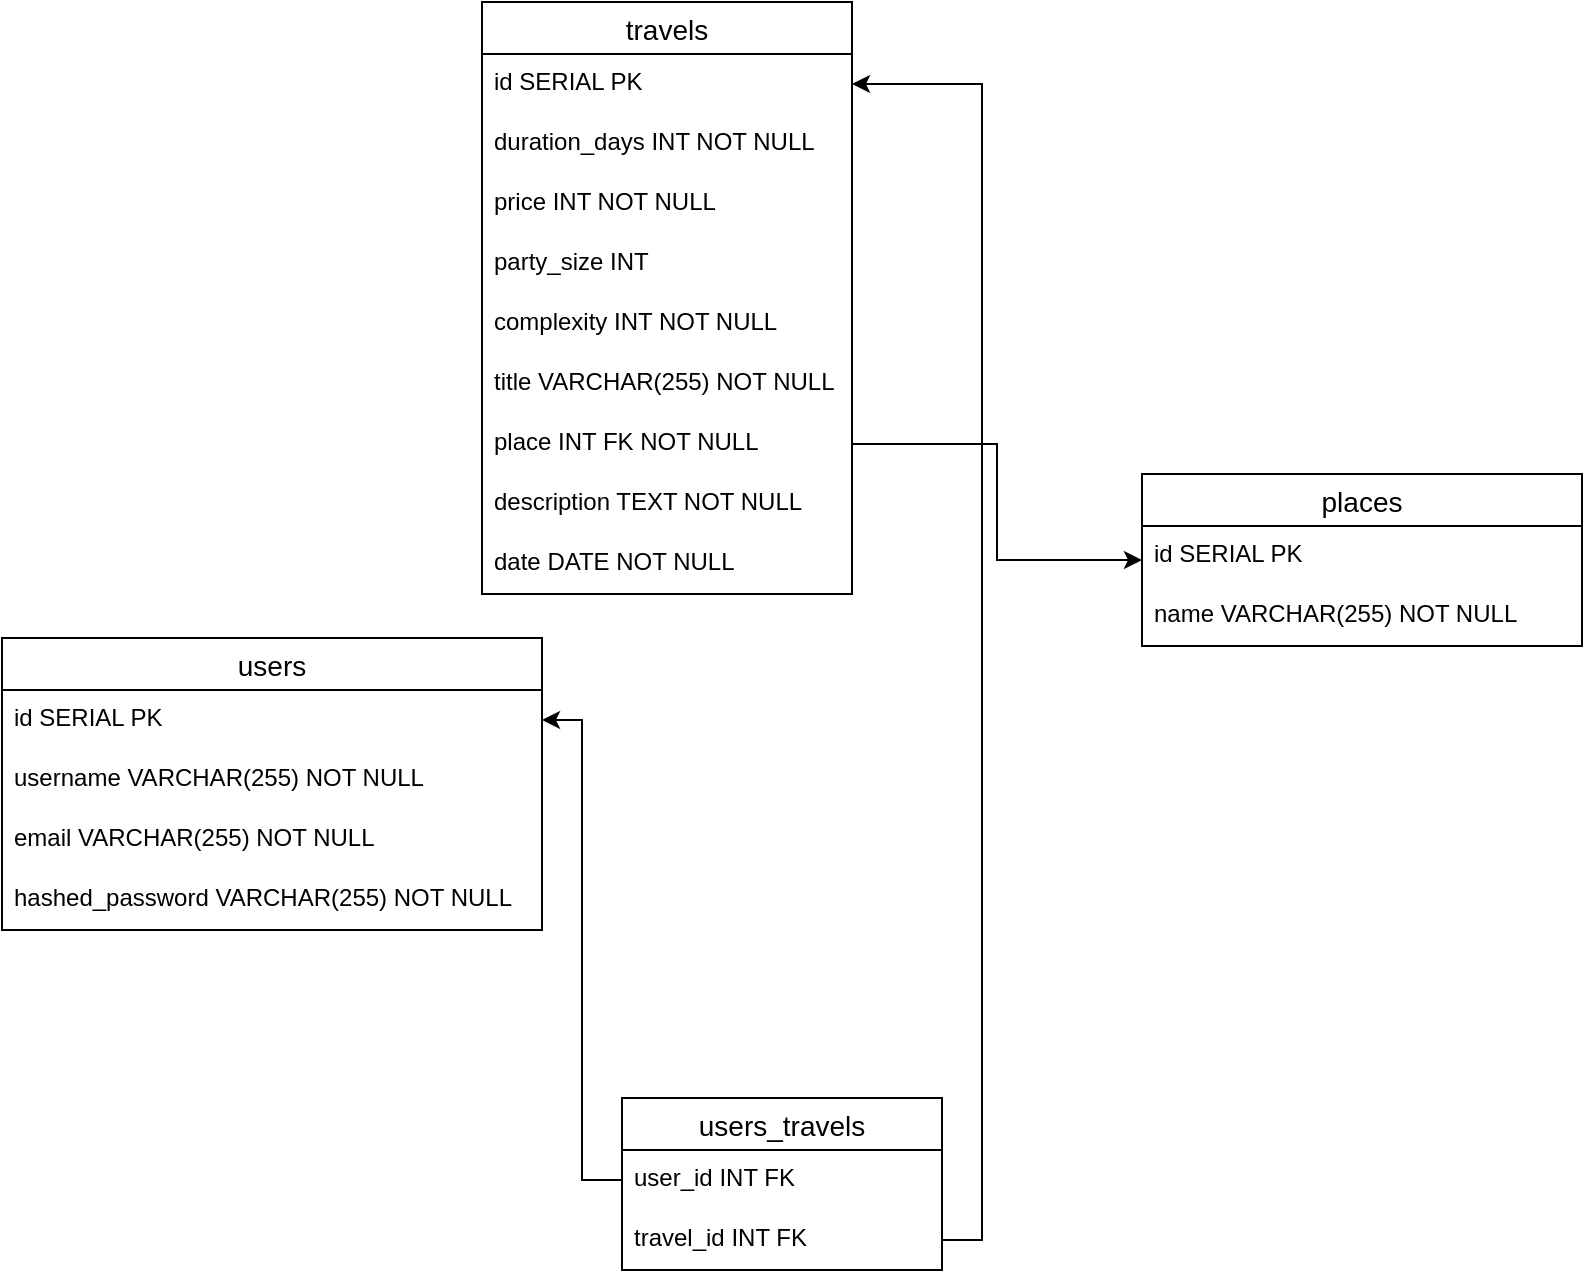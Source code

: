 <mxfile version="15.8.3" type="github">
  <diagram id="QgCVdUDp-5b1g2GkAyqE" name="Page-1">
    <mxGraphModel dx="1422" dy="806" grid="1" gridSize="10" guides="1" tooltips="1" connect="1" arrows="1" fold="1" page="1" pageScale="1" pageWidth="850" pageHeight="1100" math="0" shadow="0">
      <root>
        <mxCell id="0" />
        <mxCell id="1" parent="0" />
        <mxCell id="5JLn5M5rsdG01JWl1lNa-1" value="users" style="swimlane;fontStyle=0;childLayout=stackLayout;horizontal=1;startSize=26;horizontalStack=0;resizeParent=1;resizeParentMax=0;resizeLast=0;collapsible=1;marginBottom=0;align=center;fontSize=14;" vertex="1" parent="1">
          <mxGeometry x="40" y="330" width="270" height="146" as="geometry" />
        </mxCell>
        <mxCell id="5JLn5M5rsdG01JWl1lNa-2" value="id SERIAL PK" style="text;strokeColor=none;fillColor=none;spacingLeft=4;spacingRight=4;overflow=hidden;rotatable=0;points=[[0,0.5],[1,0.5]];portConstraint=eastwest;fontSize=12;" vertex="1" parent="5JLn5M5rsdG01JWl1lNa-1">
          <mxGeometry y="26" width="270" height="30" as="geometry" />
        </mxCell>
        <mxCell id="5JLn5M5rsdG01JWl1lNa-3" value="username VARCHAR(255) NOT NULL" style="text;strokeColor=none;fillColor=none;spacingLeft=4;spacingRight=4;overflow=hidden;rotatable=0;points=[[0,0.5],[1,0.5]];portConstraint=eastwest;fontSize=12;" vertex="1" parent="5JLn5M5rsdG01JWl1lNa-1">
          <mxGeometry y="56" width="270" height="30" as="geometry" />
        </mxCell>
        <mxCell id="5JLn5M5rsdG01JWl1lNa-4" value="email VARCHAR(255) NOT NULL" style="text;strokeColor=none;fillColor=none;spacingLeft=4;spacingRight=4;overflow=hidden;rotatable=0;points=[[0,0.5],[1,0.5]];portConstraint=eastwest;fontSize=12;" vertex="1" parent="5JLn5M5rsdG01JWl1lNa-1">
          <mxGeometry y="86" width="270" height="30" as="geometry" />
        </mxCell>
        <mxCell id="5JLn5M5rsdG01JWl1lNa-5" value="hashed_password VARCHAR(255) NOT NULL" style="text;strokeColor=none;fillColor=none;spacingLeft=4;spacingRight=4;overflow=hidden;rotatable=0;points=[[0,0.5],[1,0.5]];portConstraint=eastwest;fontSize=12;" vertex="1" parent="5JLn5M5rsdG01JWl1lNa-1">
          <mxGeometry y="116" width="270" height="30" as="geometry" />
        </mxCell>
        <mxCell id="5JLn5M5rsdG01JWl1lNa-19" value="travels" style="swimlane;fontStyle=0;childLayout=stackLayout;horizontal=1;startSize=26;horizontalStack=0;resizeParent=1;resizeParentMax=0;resizeLast=0;collapsible=1;marginBottom=0;align=center;fontSize=14;" vertex="1" parent="1">
          <mxGeometry x="280" y="12" width="185" height="296" as="geometry" />
        </mxCell>
        <mxCell id="5JLn5M5rsdG01JWl1lNa-20" value="id SERIAL PK" style="text;strokeColor=none;fillColor=none;spacingLeft=4;spacingRight=4;overflow=hidden;rotatable=0;points=[[0,0.5],[1,0.5]];portConstraint=eastwest;fontSize=12;" vertex="1" parent="5JLn5M5rsdG01JWl1lNa-19">
          <mxGeometry y="26" width="185" height="30" as="geometry" />
        </mxCell>
        <mxCell id="5JLn5M5rsdG01JWl1lNa-21" value="duration_days INT NOT NULL" style="text;strokeColor=none;fillColor=none;spacingLeft=4;spacingRight=4;overflow=hidden;rotatable=0;points=[[0,0.5],[1,0.5]];portConstraint=eastwest;fontSize=12;" vertex="1" parent="5JLn5M5rsdG01JWl1lNa-19">
          <mxGeometry y="56" width="185" height="30" as="geometry" />
        </mxCell>
        <mxCell id="5JLn5M5rsdG01JWl1lNa-22" value="price INT NOT NULL" style="text;strokeColor=none;fillColor=none;spacingLeft=4;spacingRight=4;overflow=hidden;rotatable=0;points=[[0,0.5],[1,0.5]];portConstraint=eastwest;fontSize=12;" vertex="1" parent="5JLn5M5rsdG01JWl1lNa-19">
          <mxGeometry y="86" width="185" height="30" as="geometry" />
        </mxCell>
        <mxCell id="5JLn5M5rsdG01JWl1lNa-23" value="party_size INT" style="text;strokeColor=none;fillColor=none;spacingLeft=4;spacingRight=4;overflow=hidden;rotatable=0;points=[[0,0.5],[1,0.5]];portConstraint=eastwest;fontSize=12;" vertex="1" parent="5JLn5M5rsdG01JWl1lNa-19">
          <mxGeometry y="116" width="185" height="30" as="geometry" />
        </mxCell>
        <mxCell id="5JLn5M5rsdG01JWl1lNa-24" value="complexity INT NOT NULL" style="text;strokeColor=none;fillColor=none;spacingLeft=4;spacingRight=4;overflow=hidden;rotatable=0;points=[[0,0.5],[1,0.5]];portConstraint=eastwest;fontSize=12;" vertex="1" parent="5JLn5M5rsdG01JWl1lNa-19">
          <mxGeometry y="146" width="185" height="30" as="geometry" />
        </mxCell>
        <mxCell id="5JLn5M5rsdG01JWl1lNa-25" value="title VARCHAR(255) NOT NULL" style="text;strokeColor=none;fillColor=none;spacingLeft=4;spacingRight=4;overflow=hidden;rotatable=0;points=[[0,0.5],[1,0.5]];portConstraint=eastwest;fontSize=12;" vertex="1" parent="5JLn5M5rsdG01JWl1lNa-19">
          <mxGeometry y="176" width="185" height="30" as="geometry" />
        </mxCell>
        <mxCell id="5JLn5M5rsdG01JWl1lNa-26" value="place INT FK NOT NULL" style="text;strokeColor=none;fillColor=none;spacingLeft=4;spacingRight=4;overflow=hidden;rotatable=0;points=[[0,0.5],[1,0.5]];portConstraint=eastwest;fontSize=12;" vertex="1" parent="5JLn5M5rsdG01JWl1lNa-19">
          <mxGeometry y="206" width="185" height="30" as="geometry" />
        </mxCell>
        <mxCell id="5JLn5M5rsdG01JWl1lNa-38" value="description TEXT NOT NULL" style="text;strokeColor=none;fillColor=none;spacingLeft=4;spacingRight=4;overflow=hidden;rotatable=0;points=[[0,0.5],[1,0.5]];portConstraint=eastwest;fontSize=12;" vertex="1" parent="5JLn5M5rsdG01JWl1lNa-19">
          <mxGeometry y="236" width="185" height="30" as="geometry" />
        </mxCell>
        <mxCell id="5JLn5M5rsdG01JWl1lNa-40" value="date DATE NOT NULL" style="text;strokeColor=none;fillColor=none;spacingLeft=4;spacingRight=4;overflow=hidden;rotatable=0;points=[[0,0.5],[1,0.5]];portConstraint=eastwest;fontSize=12;" vertex="1" parent="5JLn5M5rsdG01JWl1lNa-19">
          <mxGeometry y="266" width="185" height="30" as="geometry" />
        </mxCell>
        <mxCell id="5JLn5M5rsdG01JWl1lNa-27" value="places" style="swimlane;fontStyle=0;childLayout=stackLayout;horizontal=1;startSize=26;horizontalStack=0;resizeParent=1;resizeParentMax=0;resizeLast=0;collapsible=1;marginBottom=0;align=center;fontSize=14;" vertex="1" parent="1">
          <mxGeometry x="610" y="248" width="220" height="86" as="geometry" />
        </mxCell>
        <mxCell id="5JLn5M5rsdG01JWl1lNa-28" value="id SERIAL PK" style="text;strokeColor=none;fillColor=none;spacingLeft=4;spacingRight=4;overflow=hidden;rotatable=0;points=[[0,0.5],[1,0.5]];portConstraint=eastwest;fontSize=12;" vertex="1" parent="5JLn5M5rsdG01JWl1lNa-27">
          <mxGeometry y="26" width="220" height="30" as="geometry" />
        </mxCell>
        <mxCell id="5JLn5M5rsdG01JWl1lNa-29" value="name VARCHAR(255) NOT NULL" style="text;strokeColor=none;fillColor=none;spacingLeft=4;spacingRight=4;overflow=hidden;rotatable=0;points=[[0,0.5],[1,0.5]];portConstraint=eastwest;fontSize=12;" vertex="1" parent="5JLn5M5rsdG01JWl1lNa-27">
          <mxGeometry y="56" width="220" height="30" as="geometry" />
        </mxCell>
        <mxCell id="5JLn5M5rsdG01JWl1lNa-31" style="edgeStyle=orthogonalEdgeStyle;rounded=0;orthogonalLoop=1;jettySize=auto;html=1;exitX=1;exitY=0.5;exitDx=0;exitDy=0;entryX=0;entryY=0.5;entryDx=0;entryDy=0;" edge="1" parent="1" source="5JLn5M5rsdG01JWl1lNa-26" target="5JLn5M5rsdG01JWl1lNa-27">
          <mxGeometry relative="1" as="geometry" />
        </mxCell>
        <mxCell id="5JLn5M5rsdG01JWl1lNa-32" value="users_travels" style="swimlane;fontStyle=0;childLayout=stackLayout;horizontal=1;startSize=26;horizontalStack=0;resizeParent=1;resizeParentMax=0;resizeLast=0;collapsible=1;marginBottom=0;align=center;fontSize=14;" vertex="1" parent="1">
          <mxGeometry x="350" y="560" width="160" height="86" as="geometry" />
        </mxCell>
        <mxCell id="5JLn5M5rsdG01JWl1lNa-33" value="user_id INT FK" style="text;strokeColor=none;fillColor=none;spacingLeft=4;spacingRight=4;overflow=hidden;rotatable=0;points=[[0,0.5],[1,0.5]];portConstraint=eastwest;fontSize=12;" vertex="1" parent="5JLn5M5rsdG01JWl1lNa-32">
          <mxGeometry y="26" width="160" height="30" as="geometry" />
        </mxCell>
        <mxCell id="5JLn5M5rsdG01JWl1lNa-34" value="travel_id INT FK" style="text;strokeColor=none;fillColor=none;spacingLeft=4;spacingRight=4;overflow=hidden;rotatable=0;points=[[0,0.5],[1,0.5]];portConstraint=eastwest;fontSize=12;" vertex="1" parent="5JLn5M5rsdG01JWl1lNa-32">
          <mxGeometry y="56" width="160" height="30" as="geometry" />
        </mxCell>
        <mxCell id="5JLn5M5rsdG01JWl1lNa-36" style="edgeStyle=orthogonalEdgeStyle;rounded=0;orthogonalLoop=1;jettySize=auto;html=1;exitX=0;exitY=0.5;exitDx=0;exitDy=0;entryX=1;entryY=0.5;entryDx=0;entryDy=0;" edge="1" parent="1" source="5JLn5M5rsdG01JWl1lNa-33" target="5JLn5M5rsdG01JWl1lNa-2">
          <mxGeometry relative="1" as="geometry" />
        </mxCell>
        <mxCell id="5JLn5M5rsdG01JWl1lNa-37" style="edgeStyle=orthogonalEdgeStyle;rounded=0;orthogonalLoop=1;jettySize=auto;html=1;exitX=1;exitY=0.5;exitDx=0;exitDy=0;entryX=1;entryY=0.5;entryDx=0;entryDy=0;" edge="1" parent="1" source="5JLn5M5rsdG01JWl1lNa-34" target="5JLn5M5rsdG01JWl1lNa-20">
          <mxGeometry relative="1" as="geometry" />
        </mxCell>
      </root>
    </mxGraphModel>
  </diagram>
</mxfile>
